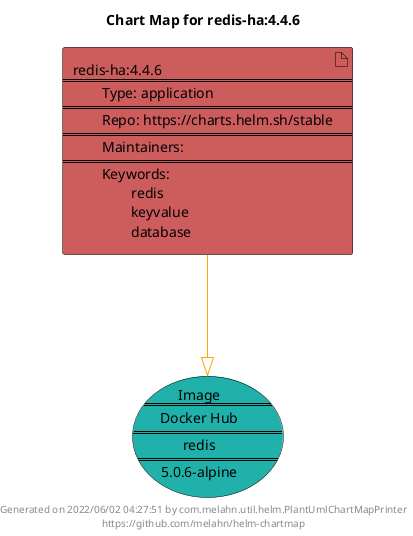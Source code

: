 @startuml
skinparam linetype ortho
skinparam backgroundColor white
skinparam usecaseBorderColor black
skinparam usecaseArrowColor LightSlateGray
skinparam artifactBorderColor black
skinparam artifactArrowColor LightSlateGray

title Chart Map for redis-ha:4.4.6

'There is one referenced Helm Chart
artifact "redis-ha:4.4.6\n====\n\tType: application\n====\n\tRepo: https://charts.helm.sh/stable\n====\n\tMaintainers: \n====\n\tKeywords: \n\t\tredis\n\t\tkeyvalue\n\t\tdatabase" as redis_ha_4_4_6 #IndianRed

'There is one referenced Docker Image
usecase "Image\n====\nDocker Hub\n====\nredis\n====\n5.0.6-alpine" as redis_5_0_6_alpine #LightSeaGreen

'Chart Dependencies
redis_ha_4_4_6--[#orange]-|>redis_5_0_6_alpine

center footer Generated on 2022/06/02 04:27:51 by com.melahn.util.helm.PlantUmlChartMapPrinter\nhttps://github.com/melahn/helm-chartmap
@enduml
